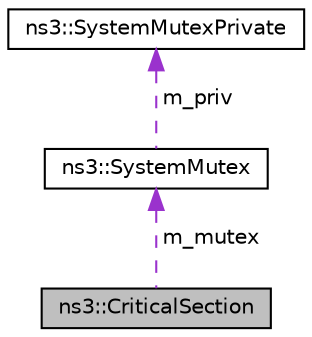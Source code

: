 digraph "ns3::CriticalSection"
{
 // LATEX_PDF_SIZE
  edge [fontname="Helvetica",fontsize="10",labelfontname="Helvetica",labelfontsize="10"];
  node [fontname="Helvetica",fontsize="10",shape=record];
  Node1 [label="ns3::CriticalSection",height=0.2,width=0.4,color="black", fillcolor="grey75", style="filled", fontcolor="black",tooltip="A class which provides a simple way to implement a Critical Section."];
  Node2 -> Node1 [dir="back",color="darkorchid3",fontsize="10",style="dashed",label=" m_mutex" ,fontname="Helvetica"];
  Node2 [label="ns3::SystemMutex",height=0.2,width=0.4,color="black", fillcolor="white", style="filled",URL="$classns3_1_1_system_mutex.html",tooltip="A class which provides a relatively platform-independent Mutual Exclusion thread synchronization prim..."];
  Node3 -> Node2 [dir="back",color="darkorchid3",fontsize="10",style="dashed",label=" m_priv" ,fontname="Helvetica"];
  Node3 [label="ns3::SystemMutexPrivate",height=0.2,width=0.4,color="black", fillcolor="white", style="filled",URL="$classns3_1_1_system_mutex_private.html",tooltip="System-dependent implementation of SystemMutex."];
}

